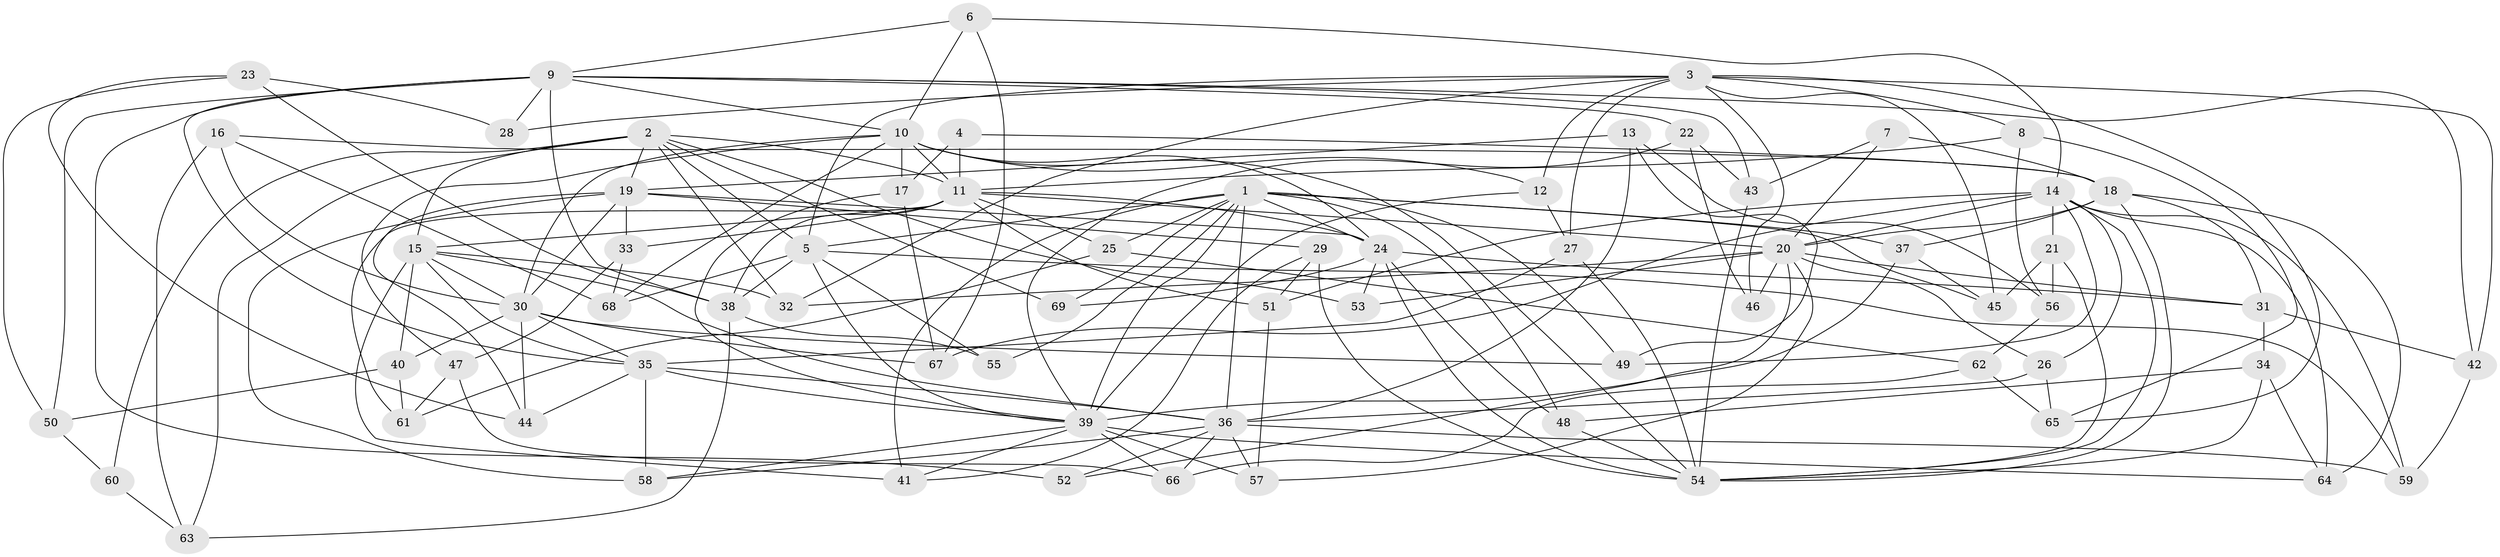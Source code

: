 // original degree distribution, {4: 1.0}
// Generated by graph-tools (version 1.1) at 2025/38/03/09/25 02:38:09]
// undirected, 69 vertices, 186 edges
graph export_dot {
graph [start="1"]
  node [color=gray90,style=filled];
  1;
  2;
  3;
  4;
  5;
  6;
  7;
  8;
  9;
  10;
  11;
  12;
  13;
  14;
  15;
  16;
  17;
  18;
  19;
  20;
  21;
  22;
  23;
  24;
  25;
  26;
  27;
  28;
  29;
  30;
  31;
  32;
  33;
  34;
  35;
  36;
  37;
  38;
  39;
  40;
  41;
  42;
  43;
  44;
  45;
  46;
  47;
  48;
  49;
  50;
  51;
  52;
  53;
  54;
  55;
  56;
  57;
  58;
  59;
  60;
  61;
  62;
  63;
  64;
  65;
  66;
  67;
  68;
  69;
  1 -- 5 [weight=1.0];
  1 -- 24 [weight=1.0];
  1 -- 25 [weight=1.0];
  1 -- 36 [weight=1.0];
  1 -- 37 [weight=1.0];
  1 -- 39 [weight=1.0];
  1 -- 41 [weight=1.0];
  1 -- 45 [weight=1.0];
  1 -- 48 [weight=1.0];
  1 -- 49 [weight=1.0];
  1 -- 55 [weight=1.0];
  1 -- 69 [weight=1.0];
  2 -- 5 [weight=1.0];
  2 -- 11 [weight=1.0];
  2 -- 15 [weight=1.0];
  2 -- 19 [weight=2.0];
  2 -- 32 [weight=1.0];
  2 -- 53 [weight=1.0];
  2 -- 60 [weight=2.0];
  2 -- 63 [weight=1.0];
  2 -- 69 [weight=2.0];
  3 -- 5 [weight=1.0];
  3 -- 8 [weight=1.0];
  3 -- 12 [weight=1.0];
  3 -- 27 [weight=1.0];
  3 -- 28 [weight=2.0];
  3 -- 32 [weight=1.0];
  3 -- 42 [weight=1.0];
  3 -- 45 [weight=1.0];
  3 -- 46 [weight=2.0];
  3 -- 65 [weight=1.0];
  4 -- 11 [weight=1.0];
  4 -- 17 [weight=1.0];
  4 -- 18 [weight=2.0];
  5 -- 38 [weight=2.0];
  5 -- 39 [weight=1.0];
  5 -- 55 [weight=2.0];
  5 -- 59 [weight=1.0];
  5 -- 68 [weight=1.0];
  6 -- 9 [weight=1.0];
  6 -- 10 [weight=1.0];
  6 -- 14 [weight=1.0];
  6 -- 67 [weight=1.0];
  7 -- 18 [weight=2.0];
  7 -- 20 [weight=1.0];
  7 -- 43 [weight=1.0];
  8 -- 11 [weight=1.0];
  8 -- 56 [weight=1.0];
  8 -- 65 [weight=1.0];
  9 -- 10 [weight=1.0];
  9 -- 22 [weight=1.0];
  9 -- 28 [weight=1.0];
  9 -- 35 [weight=1.0];
  9 -- 38 [weight=2.0];
  9 -- 42 [weight=1.0];
  9 -- 43 [weight=1.0];
  9 -- 50 [weight=1.0];
  9 -- 52 [weight=2.0];
  10 -- 11 [weight=1.0];
  10 -- 12 [weight=1.0];
  10 -- 17 [weight=1.0];
  10 -- 24 [weight=1.0];
  10 -- 30 [weight=1.0];
  10 -- 47 [weight=1.0];
  10 -- 54 [weight=1.0];
  10 -- 68 [weight=1.0];
  11 -- 15 [weight=1.0];
  11 -- 20 [weight=1.0];
  11 -- 24 [weight=1.0];
  11 -- 25 [weight=1.0];
  11 -- 33 [weight=1.0];
  11 -- 38 [weight=1.0];
  11 -- 51 [weight=1.0];
  11 -- 61 [weight=1.0];
  12 -- 27 [weight=1.0];
  12 -- 39 [weight=1.0];
  13 -- 19 [weight=1.0];
  13 -- 36 [weight=1.0];
  13 -- 49 [weight=1.0];
  13 -- 56 [weight=1.0];
  14 -- 20 [weight=1.0];
  14 -- 21 [weight=1.0];
  14 -- 26 [weight=1.0];
  14 -- 49 [weight=1.0];
  14 -- 51 [weight=1.0];
  14 -- 54 [weight=1.0];
  14 -- 59 [weight=1.0];
  14 -- 64 [weight=1.0];
  14 -- 67 [weight=1.0];
  15 -- 30 [weight=1.0];
  15 -- 32 [weight=1.0];
  15 -- 35 [weight=1.0];
  15 -- 36 [weight=1.0];
  15 -- 40 [weight=1.0];
  15 -- 41 [weight=1.0];
  16 -- 18 [weight=1.0];
  16 -- 30 [weight=1.0];
  16 -- 63 [weight=1.0];
  16 -- 68 [weight=1.0];
  17 -- 39 [weight=1.0];
  17 -- 67 [weight=1.0];
  18 -- 20 [weight=1.0];
  18 -- 31 [weight=1.0];
  18 -- 37 [weight=1.0];
  18 -- 54 [weight=1.0];
  18 -- 64 [weight=1.0];
  19 -- 24 [weight=1.0];
  19 -- 29 [weight=1.0];
  19 -- 30 [weight=2.0];
  19 -- 33 [weight=1.0];
  19 -- 44 [weight=1.0];
  19 -- 58 [weight=1.0];
  20 -- 26 [weight=1.0];
  20 -- 31 [weight=1.0];
  20 -- 32 [weight=1.0];
  20 -- 46 [weight=1.0];
  20 -- 52 [weight=1.0];
  20 -- 53 [weight=2.0];
  20 -- 57 [weight=1.0];
  21 -- 45 [weight=1.0];
  21 -- 54 [weight=1.0];
  21 -- 56 [weight=1.0];
  22 -- 39 [weight=1.0];
  22 -- 43 [weight=1.0];
  22 -- 46 [weight=1.0];
  23 -- 28 [weight=1.0];
  23 -- 38 [weight=1.0];
  23 -- 44 [weight=1.0];
  23 -- 50 [weight=1.0];
  24 -- 31 [weight=4.0];
  24 -- 48 [weight=1.0];
  24 -- 53 [weight=1.0];
  24 -- 54 [weight=1.0];
  24 -- 69 [weight=1.0];
  25 -- 61 [weight=1.0];
  25 -- 62 [weight=1.0];
  26 -- 36 [weight=1.0];
  26 -- 65 [weight=1.0];
  27 -- 35 [weight=1.0];
  27 -- 54 [weight=1.0];
  29 -- 41 [weight=1.0];
  29 -- 51 [weight=1.0];
  29 -- 54 [weight=1.0];
  30 -- 35 [weight=1.0];
  30 -- 40 [weight=1.0];
  30 -- 44 [weight=1.0];
  30 -- 49 [weight=1.0];
  30 -- 67 [weight=1.0];
  31 -- 34 [weight=1.0];
  31 -- 42 [weight=1.0];
  33 -- 47 [weight=1.0];
  33 -- 68 [weight=1.0];
  34 -- 48 [weight=1.0];
  34 -- 54 [weight=1.0];
  34 -- 64 [weight=1.0];
  35 -- 36 [weight=1.0];
  35 -- 39 [weight=1.0];
  35 -- 44 [weight=1.0];
  35 -- 58 [weight=1.0];
  36 -- 52 [weight=1.0];
  36 -- 57 [weight=1.0];
  36 -- 58 [weight=1.0];
  36 -- 59 [weight=1.0];
  36 -- 66 [weight=1.0];
  37 -- 39 [weight=1.0];
  37 -- 45 [weight=1.0];
  38 -- 55 [weight=1.0];
  38 -- 63 [weight=1.0];
  39 -- 41 [weight=1.0];
  39 -- 57 [weight=1.0];
  39 -- 58 [weight=1.0];
  39 -- 64 [weight=1.0];
  39 -- 66 [weight=1.0];
  40 -- 50 [weight=1.0];
  40 -- 61 [weight=1.0];
  42 -- 59 [weight=1.0];
  43 -- 54 [weight=1.0];
  47 -- 61 [weight=1.0];
  47 -- 66 [weight=1.0];
  48 -- 54 [weight=1.0];
  50 -- 60 [weight=1.0];
  51 -- 57 [weight=1.0];
  56 -- 62 [weight=1.0];
  60 -- 63 [weight=1.0];
  62 -- 65 [weight=1.0];
  62 -- 66 [weight=1.0];
}
